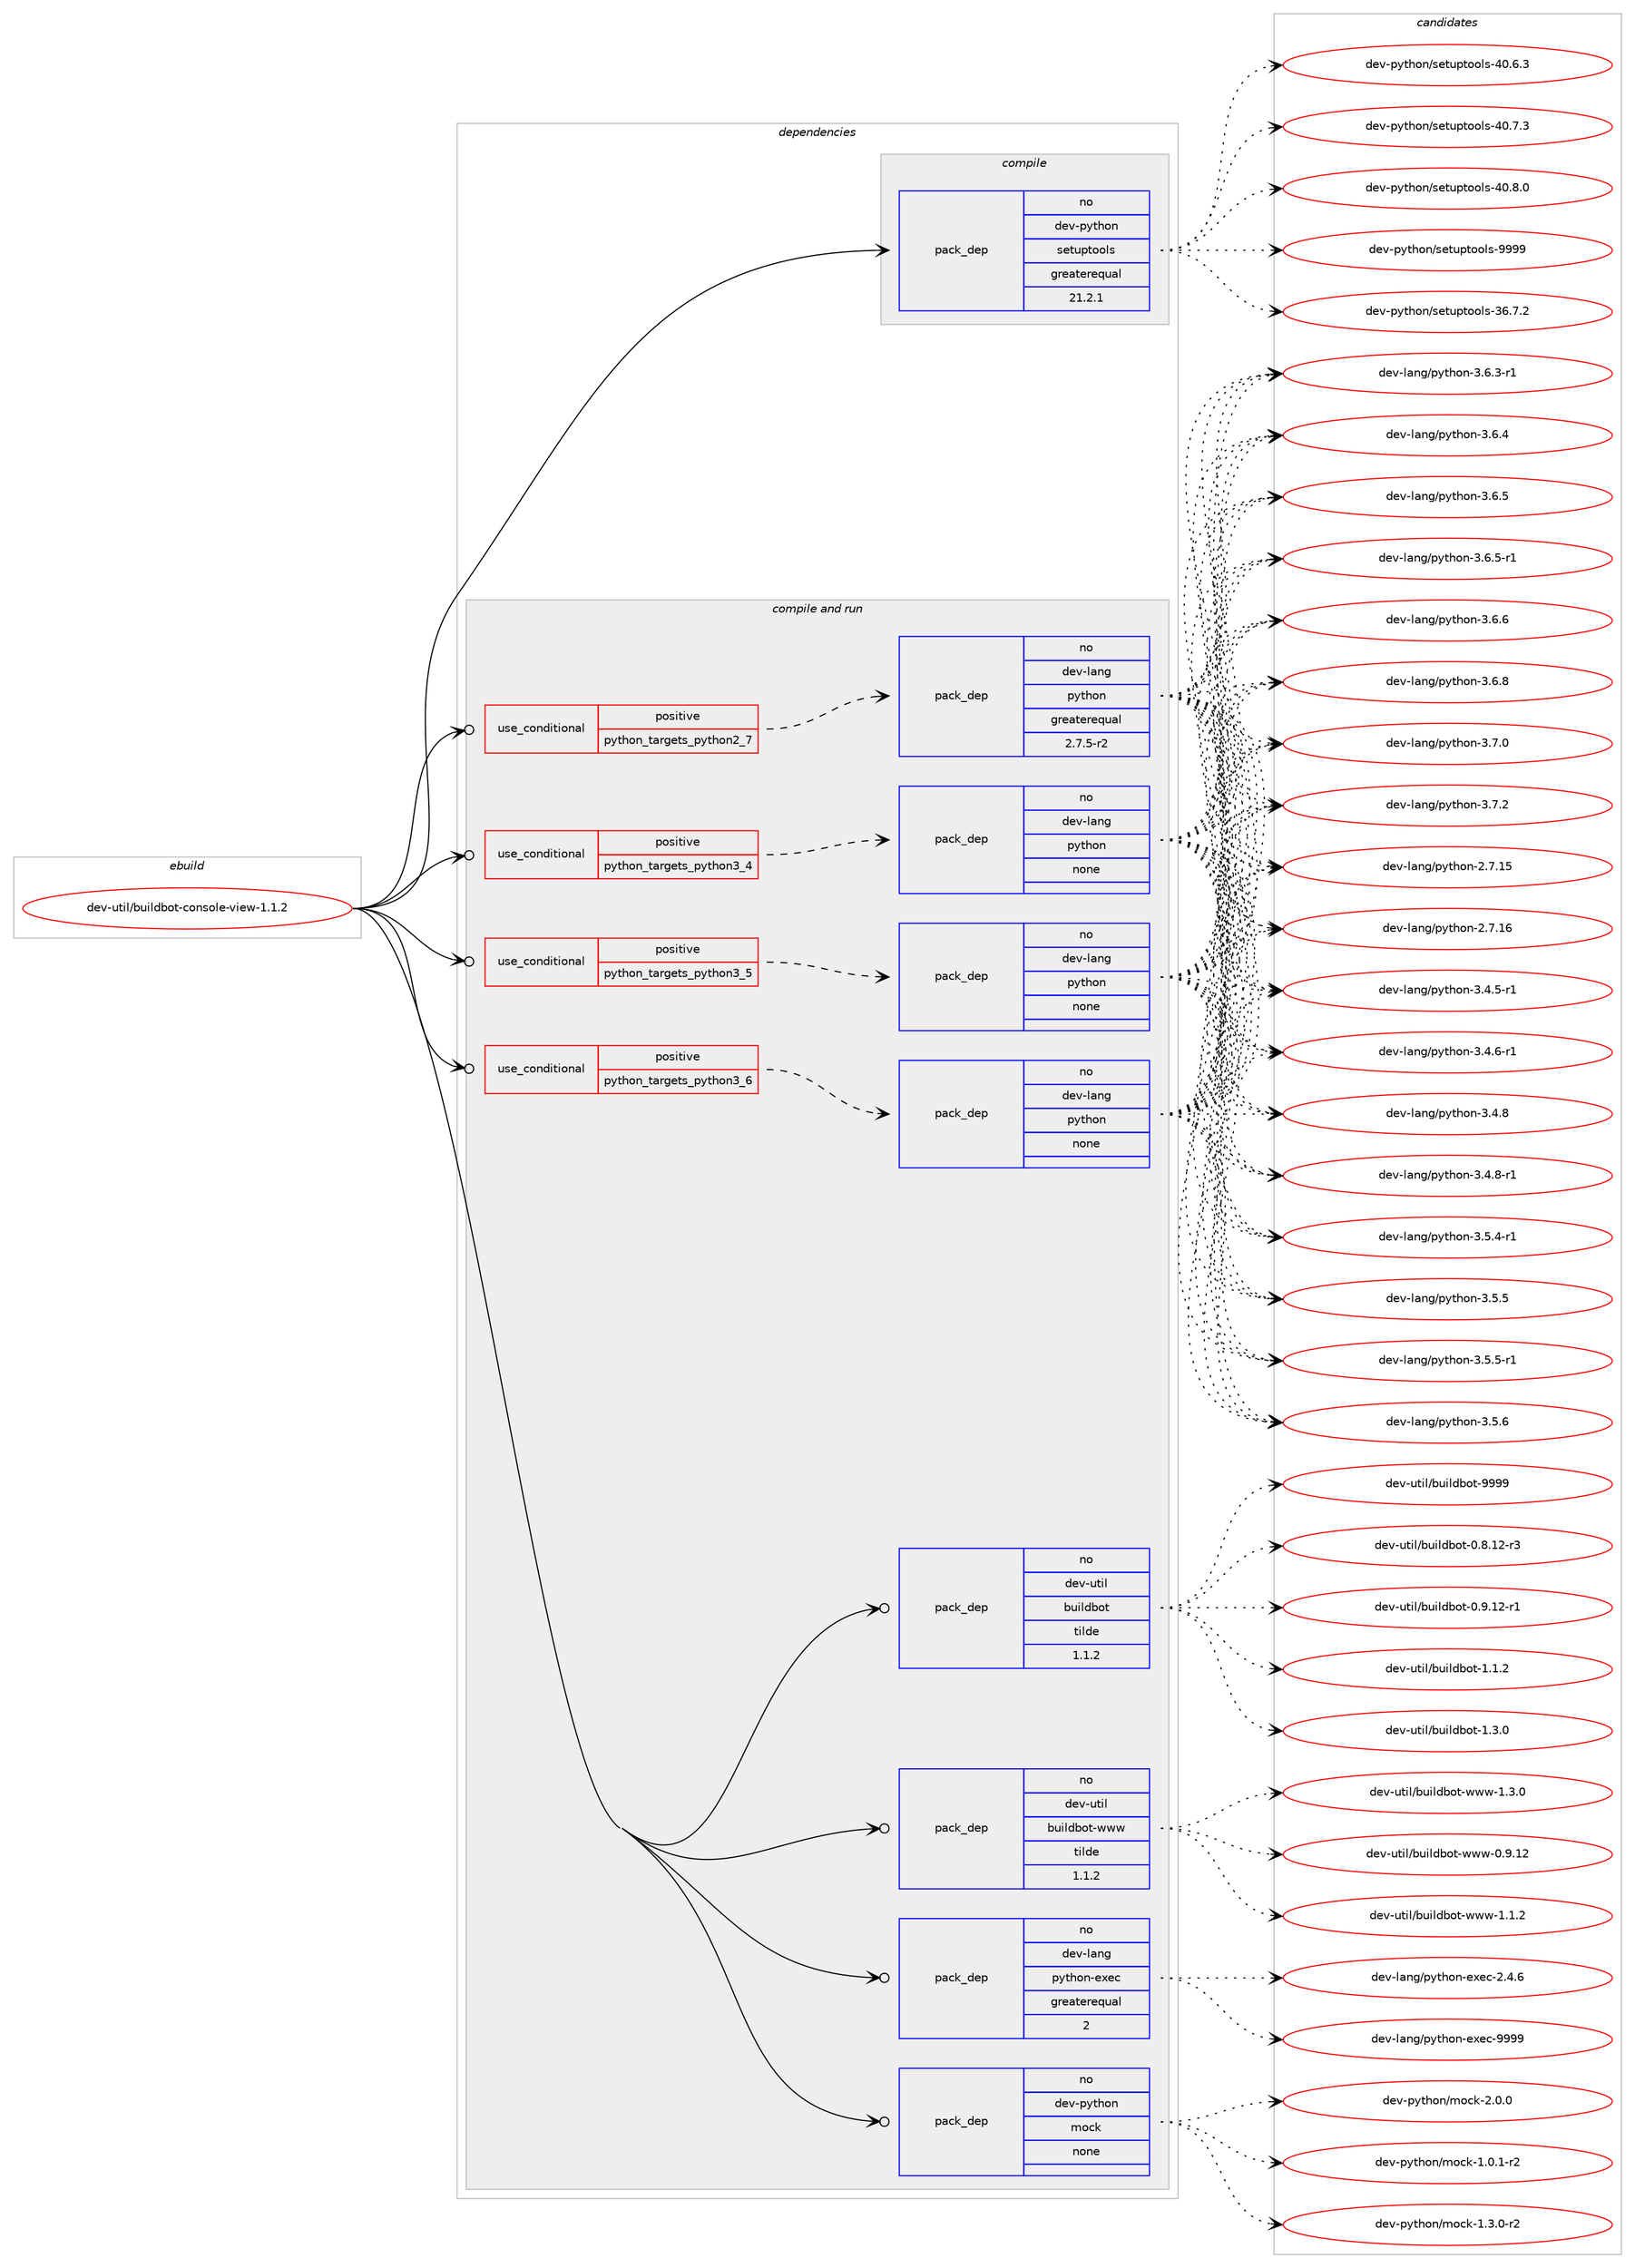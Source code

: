 digraph prolog {

# *************
# Graph options
# *************

newrank=true;
concentrate=true;
compound=true;
graph [rankdir=LR,fontname=Helvetica,fontsize=10,ranksep=1.5];#, ranksep=2.5, nodesep=0.2];
edge  [arrowhead=vee];
node  [fontname=Helvetica,fontsize=10];

# **********
# The ebuild
# **********

subgraph cluster_leftcol {
color=gray;
rank=same;
label=<<i>ebuild</i>>;
id [label="dev-util/buildbot-console-view-1.1.2", color=red, width=4, href="../dev-util/buildbot-console-view-1.1.2.svg"];
}

# ****************
# The dependencies
# ****************

subgraph cluster_midcol {
color=gray;
label=<<i>dependencies</i>>;
subgraph cluster_compile {
fillcolor="#eeeeee";
style=filled;
label=<<i>compile</i>>;
subgraph pack1094629 {
dependency1541492 [label=<<TABLE BORDER="0" CELLBORDER="1" CELLSPACING="0" CELLPADDING="4" WIDTH="220"><TR><TD ROWSPAN="6" CELLPADDING="30">pack_dep</TD></TR><TR><TD WIDTH="110">no</TD></TR><TR><TD>dev-python</TD></TR><TR><TD>setuptools</TD></TR><TR><TD>greaterequal</TD></TR><TR><TD>21.2.1</TD></TR></TABLE>>, shape=none, color=blue];
}
id:e -> dependency1541492:w [weight=20,style="solid",arrowhead="vee"];
}
subgraph cluster_compileandrun {
fillcolor="#eeeeee";
style=filled;
label=<<i>compile and run</i>>;
subgraph cond423264 {
dependency1541493 [label=<<TABLE BORDER="0" CELLBORDER="1" CELLSPACING="0" CELLPADDING="4"><TR><TD ROWSPAN="3" CELLPADDING="10">use_conditional</TD></TR><TR><TD>positive</TD></TR><TR><TD>python_targets_python2_7</TD></TR></TABLE>>, shape=none, color=red];
subgraph pack1094630 {
dependency1541494 [label=<<TABLE BORDER="0" CELLBORDER="1" CELLSPACING="0" CELLPADDING="4" WIDTH="220"><TR><TD ROWSPAN="6" CELLPADDING="30">pack_dep</TD></TR><TR><TD WIDTH="110">no</TD></TR><TR><TD>dev-lang</TD></TR><TR><TD>python</TD></TR><TR><TD>greaterequal</TD></TR><TR><TD>2.7.5-r2</TD></TR></TABLE>>, shape=none, color=blue];
}
dependency1541493:e -> dependency1541494:w [weight=20,style="dashed",arrowhead="vee"];
}
id:e -> dependency1541493:w [weight=20,style="solid",arrowhead="odotvee"];
subgraph cond423265 {
dependency1541495 [label=<<TABLE BORDER="0" CELLBORDER="1" CELLSPACING="0" CELLPADDING="4"><TR><TD ROWSPAN="3" CELLPADDING="10">use_conditional</TD></TR><TR><TD>positive</TD></TR><TR><TD>python_targets_python3_4</TD></TR></TABLE>>, shape=none, color=red];
subgraph pack1094631 {
dependency1541496 [label=<<TABLE BORDER="0" CELLBORDER="1" CELLSPACING="0" CELLPADDING="4" WIDTH="220"><TR><TD ROWSPAN="6" CELLPADDING="30">pack_dep</TD></TR><TR><TD WIDTH="110">no</TD></TR><TR><TD>dev-lang</TD></TR><TR><TD>python</TD></TR><TR><TD>none</TD></TR><TR><TD></TD></TR></TABLE>>, shape=none, color=blue];
}
dependency1541495:e -> dependency1541496:w [weight=20,style="dashed",arrowhead="vee"];
}
id:e -> dependency1541495:w [weight=20,style="solid",arrowhead="odotvee"];
subgraph cond423266 {
dependency1541497 [label=<<TABLE BORDER="0" CELLBORDER="1" CELLSPACING="0" CELLPADDING="4"><TR><TD ROWSPAN="3" CELLPADDING="10">use_conditional</TD></TR><TR><TD>positive</TD></TR><TR><TD>python_targets_python3_5</TD></TR></TABLE>>, shape=none, color=red];
subgraph pack1094632 {
dependency1541498 [label=<<TABLE BORDER="0" CELLBORDER="1" CELLSPACING="0" CELLPADDING="4" WIDTH="220"><TR><TD ROWSPAN="6" CELLPADDING="30">pack_dep</TD></TR><TR><TD WIDTH="110">no</TD></TR><TR><TD>dev-lang</TD></TR><TR><TD>python</TD></TR><TR><TD>none</TD></TR><TR><TD></TD></TR></TABLE>>, shape=none, color=blue];
}
dependency1541497:e -> dependency1541498:w [weight=20,style="dashed",arrowhead="vee"];
}
id:e -> dependency1541497:w [weight=20,style="solid",arrowhead="odotvee"];
subgraph cond423267 {
dependency1541499 [label=<<TABLE BORDER="0" CELLBORDER="1" CELLSPACING="0" CELLPADDING="4"><TR><TD ROWSPAN="3" CELLPADDING="10">use_conditional</TD></TR><TR><TD>positive</TD></TR><TR><TD>python_targets_python3_6</TD></TR></TABLE>>, shape=none, color=red];
subgraph pack1094633 {
dependency1541500 [label=<<TABLE BORDER="0" CELLBORDER="1" CELLSPACING="0" CELLPADDING="4" WIDTH="220"><TR><TD ROWSPAN="6" CELLPADDING="30">pack_dep</TD></TR><TR><TD WIDTH="110">no</TD></TR><TR><TD>dev-lang</TD></TR><TR><TD>python</TD></TR><TR><TD>none</TD></TR><TR><TD></TD></TR></TABLE>>, shape=none, color=blue];
}
dependency1541499:e -> dependency1541500:w [weight=20,style="dashed",arrowhead="vee"];
}
id:e -> dependency1541499:w [weight=20,style="solid",arrowhead="odotvee"];
subgraph pack1094634 {
dependency1541501 [label=<<TABLE BORDER="0" CELLBORDER="1" CELLSPACING="0" CELLPADDING="4" WIDTH="220"><TR><TD ROWSPAN="6" CELLPADDING="30">pack_dep</TD></TR><TR><TD WIDTH="110">no</TD></TR><TR><TD>dev-lang</TD></TR><TR><TD>python-exec</TD></TR><TR><TD>greaterequal</TD></TR><TR><TD>2</TD></TR></TABLE>>, shape=none, color=blue];
}
id:e -> dependency1541501:w [weight=20,style="solid",arrowhead="odotvee"];
subgraph pack1094635 {
dependency1541502 [label=<<TABLE BORDER="0" CELLBORDER="1" CELLSPACING="0" CELLPADDING="4" WIDTH="220"><TR><TD ROWSPAN="6" CELLPADDING="30">pack_dep</TD></TR><TR><TD WIDTH="110">no</TD></TR><TR><TD>dev-python</TD></TR><TR><TD>mock</TD></TR><TR><TD>none</TD></TR><TR><TD></TD></TR></TABLE>>, shape=none, color=blue];
}
id:e -> dependency1541502:w [weight=20,style="solid",arrowhead="odotvee"];
subgraph pack1094636 {
dependency1541503 [label=<<TABLE BORDER="0" CELLBORDER="1" CELLSPACING="0" CELLPADDING="4" WIDTH="220"><TR><TD ROWSPAN="6" CELLPADDING="30">pack_dep</TD></TR><TR><TD WIDTH="110">no</TD></TR><TR><TD>dev-util</TD></TR><TR><TD>buildbot</TD></TR><TR><TD>tilde</TD></TR><TR><TD>1.1.2</TD></TR></TABLE>>, shape=none, color=blue];
}
id:e -> dependency1541503:w [weight=20,style="solid",arrowhead="odotvee"];
subgraph pack1094637 {
dependency1541504 [label=<<TABLE BORDER="0" CELLBORDER="1" CELLSPACING="0" CELLPADDING="4" WIDTH="220"><TR><TD ROWSPAN="6" CELLPADDING="30">pack_dep</TD></TR><TR><TD WIDTH="110">no</TD></TR><TR><TD>dev-util</TD></TR><TR><TD>buildbot-www</TD></TR><TR><TD>tilde</TD></TR><TR><TD>1.1.2</TD></TR></TABLE>>, shape=none, color=blue];
}
id:e -> dependency1541504:w [weight=20,style="solid",arrowhead="odotvee"];
}
subgraph cluster_run {
fillcolor="#eeeeee";
style=filled;
label=<<i>run</i>>;
}
}

# **************
# The candidates
# **************

subgraph cluster_choices {
rank=same;
color=gray;
label=<<i>candidates</i>>;

subgraph choice1094629 {
color=black;
nodesep=1;
choice100101118451121211161041111104711510111611711211611111110811545515446554650 [label="dev-python/setuptools-36.7.2", color=red, width=4,href="../dev-python/setuptools-36.7.2.svg"];
choice100101118451121211161041111104711510111611711211611111110811545524846544651 [label="dev-python/setuptools-40.6.3", color=red, width=4,href="../dev-python/setuptools-40.6.3.svg"];
choice100101118451121211161041111104711510111611711211611111110811545524846554651 [label="dev-python/setuptools-40.7.3", color=red, width=4,href="../dev-python/setuptools-40.7.3.svg"];
choice100101118451121211161041111104711510111611711211611111110811545524846564648 [label="dev-python/setuptools-40.8.0", color=red, width=4,href="../dev-python/setuptools-40.8.0.svg"];
choice10010111845112121116104111110471151011161171121161111111081154557575757 [label="dev-python/setuptools-9999", color=red, width=4,href="../dev-python/setuptools-9999.svg"];
dependency1541492:e -> choice100101118451121211161041111104711510111611711211611111110811545515446554650:w [style=dotted,weight="100"];
dependency1541492:e -> choice100101118451121211161041111104711510111611711211611111110811545524846544651:w [style=dotted,weight="100"];
dependency1541492:e -> choice100101118451121211161041111104711510111611711211611111110811545524846554651:w [style=dotted,weight="100"];
dependency1541492:e -> choice100101118451121211161041111104711510111611711211611111110811545524846564648:w [style=dotted,weight="100"];
dependency1541492:e -> choice10010111845112121116104111110471151011161171121161111111081154557575757:w [style=dotted,weight="100"];
}
subgraph choice1094630 {
color=black;
nodesep=1;
choice10010111845108971101034711212111610411111045504655464953 [label="dev-lang/python-2.7.15", color=red, width=4,href="../dev-lang/python-2.7.15.svg"];
choice10010111845108971101034711212111610411111045504655464954 [label="dev-lang/python-2.7.16", color=red, width=4,href="../dev-lang/python-2.7.16.svg"];
choice1001011184510897110103471121211161041111104551465246534511449 [label="dev-lang/python-3.4.5-r1", color=red, width=4,href="../dev-lang/python-3.4.5-r1.svg"];
choice1001011184510897110103471121211161041111104551465246544511449 [label="dev-lang/python-3.4.6-r1", color=red, width=4,href="../dev-lang/python-3.4.6-r1.svg"];
choice100101118451089711010347112121116104111110455146524656 [label="dev-lang/python-3.4.8", color=red, width=4,href="../dev-lang/python-3.4.8.svg"];
choice1001011184510897110103471121211161041111104551465246564511449 [label="dev-lang/python-3.4.8-r1", color=red, width=4,href="../dev-lang/python-3.4.8-r1.svg"];
choice1001011184510897110103471121211161041111104551465346524511449 [label="dev-lang/python-3.5.4-r1", color=red, width=4,href="../dev-lang/python-3.5.4-r1.svg"];
choice100101118451089711010347112121116104111110455146534653 [label="dev-lang/python-3.5.5", color=red, width=4,href="../dev-lang/python-3.5.5.svg"];
choice1001011184510897110103471121211161041111104551465346534511449 [label="dev-lang/python-3.5.5-r1", color=red, width=4,href="../dev-lang/python-3.5.5-r1.svg"];
choice100101118451089711010347112121116104111110455146534654 [label="dev-lang/python-3.5.6", color=red, width=4,href="../dev-lang/python-3.5.6.svg"];
choice1001011184510897110103471121211161041111104551465446514511449 [label="dev-lang/python-3.6.3-r1", color=red, width=4,href="../dev-lang/python-3.6.3-r1.svg"];
choice100101118451089711010347112121116104111110455146544652 [label="dev-lang/python-3.6.4", color=red, width=4,href="../dev-lang/python-3.6.4.svg"];
choice100101118451089711010347112121116104111110455146544653 [label="dev-lang/python-3.6.5", color=red, width=4,href="../dev-lang/python-3.6.5.svg"];
choice1001011184510897110103471121211161041111104551465446534511449 [label="dev-lang/python-3.6.5-r1", color=red, width=4,href="../dev-lang/python-3.6.5-r1.svg"];
choice100101118451089711010347112121116104111110455146544654 [label="dev-lang/python-3.6.6", color=red, width=4,href="../dev-lang/python-3.6.6.svg"];
choice100101118451089711010347112121116104111110455146544656 [label="dev-lang/python-3.6.8", color=red, width=4,href="../dev-lang/python-3.6.8.svg"];
choice100101118451089711010347112121116104111110455146554648 [label="dev-lang/python-3.7.0", color=red, width=4,href="../dev-lang/python-3.7.0.svg"];
choice100101118451089711010347112121116104111110455146554650 [label="dev-lang/python-3.7.2", color=red, width=4,href="../dev-lang/python-3.7.2.svg"];
dependency1541494:e -> choice10010111845108971101034711212111610411111045504655464953:w [style=dotted,weight="100"];
dependency1541494:e -> choice10010111845108971101034711212111610411111045504655464954:w [style=dotted,weight="100"];
dependency1541494:e -> choice1001011184510897110103471121211161041111104551465246534511449:w [style=dotted,weight="100"];
dependency1541494:e -> choice1001011184510897110103471121211161041111104551465246544511449:w [style=dotted,weight="100"];
dependency1541494:e -> choice100101118451089711010347112121116104111110455146524656:w [style=dotted,weight="100"];
dependency1541494:e -> choice1001011184510897110103471121211161041111104551465246564511449:w [style=dotted,weight="100"];
dependency1541494:e -> choice1001011184510897110103471121211161041111104551465346524511449:w [style=dotted,weight="100"];
dependency1541494:e -> choice100101118451089711010347112121116104111110455146534653:w [style=dotted,weight="100"];
dependency1541494:e -> choice1001011184510897110103471121211161041111104551465346534511449:w [style=dotted,weight="100"];
dependency1541494:e -> choice100101118451089711010347112121116104111110455146534654:w [style=dotted,weight="100"];
dependency1541494:e -> choice1001011184510897110103471121211161041111104551465446514511449:w [style=dotted,weight="100"];
dependency1541494:e -> choice100101118451089711010347112121116104111110455146544652:w [style=dotted,weight="100"];
dependency1541494:e -> choice100101118451089711010347112121116104111110455146544653:w [style=dotted,weight="100"];
dependency1541494:e -> choice1001011184510897110103471121211161041111104551465446534511449:w [style=dotted,weight="100"];
dependency1541494:e -> choice100101118451089711010347112121116104111110455146544654:w [style=dotted,weight="100"];
dependency1541494:e -> choice100101118451089711010347112121116104111110455146544656:w [style=dotted,weight="100"];
dependency1541494:e -> choice100101118451089711010347112121116104111110455146554648:w [style=dotted,weight="100"];
dependency1541494:e -> choice100101118451089711010347112121116104111110455146554650:w [style=dotted,weight="100"];
}
subgraph choice1094631 {
color=black;
nodesep=1;
choice10010111845108971101034711212111610411111045504655464953 [label="dev-lang/python-2.7.15", color=red, width=4,href="../dev-lang/python-2.7.15.svg"];
choice10010111845108971101034711212111610411111045504655464954 [label="dev-lang/python-2.7.16", color=red, width=4,href="../dev-lang/python-2.7.16.svg"];
choice1001011184510897110103471121211161041111104551465246534511449 [label="dev-lang/python-3.4.5-r1", color=red, width=4,href="../dev-lang/python-3.4.5-r1.svg"];
choice1001011184510897110103471121211161041111104551465246544511449 [label="dev-lang/python-3.4.6-r1", color=red, width=4,href="../dev-lang/python-3.4.6-r1.svg"];
choice100101118451089711010347112121116104111110455146524656 [label="dev-lang/python-3.4.8", color=red, width=4,href="../dev-lang/python-3.4.8.svg"];
choice1001011184510897110103471121211161041111104551465246564511449 [label="dev-lang/python-3.4.8-r1", color=red, width=4,href="../dev-lang/python-3.4.8-r1.svg"];
choice1001011184510897110103471121211161041111104551465346524511449 [label="dev-lang/python-3.5.4-r1", color=red, width=4,href="../dev-lang/python-3.5.4-r1.svg"];
choice100101118451089711010347112121116104111110455146534653 [label="dev-lang/python-3.5.5", color=red, width=4,href="../dev-lang/python-3.5.5.svg"];
choice1001011184510897110103471121211161041111104551465346534511449 [label="dev-lang/python-3.5.5-r1", color=red, width=4,href="../dev-lang/python-3.5.5-r1.svg"];
choice100101118451089711010347112121116104111110455146534654 [label="dev-lang/python-3.5.6", color=red, width=4,href="../dev-lang/python-3.5.6.svg"];
choice1001011184510897110103471121211161041111104551465446514511449 [label="dev-lang/python-3.6.3-r1", color=red, width=4,href="../dev-lang/python-3.6.3-r1.svg"];
choice100101118451089711010347112121116104111110455146544652 [label="dev-lang/python-3.6.4", color=red, width=4,href="../dev-lang/python-3.6.4.svg"];
choice100101118451089711010347112121116104111110455146544653 [label="dev-lang/python-3.6.5", color=red, width=4,href="../dev-lang/python-3.6.5.svg"];
choice1001011184510897110103471121211161041111104551465446534511449 [label="dev-lang/python-3.6.5-r1", color=red, width=4,href="../dev-lang/python-3.6.5-r1.svg"];
choice100101118451089711010347112121116104111110455146544654 [label="dev-lang/python-3.6.6", color=red, width=4,href="../dev-lang/python-3.6.6.svg"];
choice100101118451089711010347112121116104111110455146544656 [label="dev-lang/python-3.6.8", color=red, width=4,href="../dev-lang/python-3.6.8.svg"];
choice100101118451089711010347112121116104111110455146554648 [label="dev-lang/python-3.7.0", color=red, width=4,href="../dev-lang/python-3.7.0.svg"];
choice100101118451089711010347112121116104111110455146554650 [label="dev-lang/python-3.7.2", color=red, width=4,href="../dev-lang/python-3.7.2.svg"];
dependency1541496:e -> choice10010111845108971101034711212111610411111045504655464953:w [style=dotted,weight="100"];
dependency1541496:e -> choice10010111845108971101034711212111610411111045504655464954:w [style=dotted,weight="100"];
dependency1541496:e -> choice1001011184510897110103471121211161041111104551465246534511449:w [style=dotted,weight="100"];
dependency1541496:e -> choice1001011184510897110103471121211161041111104551465246544511449:w [style=dotted,weight="100"];
dependency1541496:e -> choice100101118451089711010347112121116104111110455146524656:w [style=dotted,weight="100"];
dependency1541496:e -> choice1001011184510897110103471121211161041111104551465246564511449:w [style=dotted,weight="100"];
dependency1541496:e -> choice1001011184510897110103471121211161041111104551465346524511449:w [style=dotted,weight="100"];
dependency1541496:e -> choice100101118451089711010347112121116104111110455146534653:w [style=dotted,weight="100"];
dependency1541496:e -> choice1001011184510897110103471121211161041111104551465346534511449:w [style=dotted,weight="100"];
dependency1541496:e -> choice100101118451089711010347112121116104111110455146534654:w [style=dotted,weight="100"];
dependency1541496:e -> choice1001011184510897110103471121211161041111104551465446514511449:w [style=dotted,weight="100"];
dependency1541496:e -> choice100101118451089711010347112121116104111110455146544652:w [style=dotted,weight="100"];
dependency1541496:e -> choice100101118451089711010347112121116104111110455146544653:w [style=dotted,weight="100"];
dependency1541496:e -> choice1001011184510897110103471121211161041111104551465446534511449:w [style=dotted,weight="100"];
dependency1541496:e -> choice100101118451089711010347112121116104111110455146544654:w [style=dotted,weight="100"];
dependency1541496:e -> choice100101118451089711010347112121116104111110455146544656:w [style=dotted,weight="100"];
dependency1541496:e -> choice100101118451089711010347112121116104111110455146554648:w [style=dotted,weight="100"];
dependency1541496:e -> choice100101118451089711010347112121116104111110455146554650:w [style=dotted,weight="100"];
}
subgraph choice1094632 {
color=black;
nodesep=1;
choice10010111845108971101034711212111610411111045504655464953 [label="dev-lang/python-2.7.15", color=red, width=4,href="../dev-lang/python-2.7.15.svg"];
choice10010111845108971101034711212111610411111045504655464954 [label="dev-lang/python-2.7.16", color=red, width=4,href="../dev-lang/python-2.7.16.svg"];
choice1001011184510897110103471121211161041111104551465246534511449 [label="dev-lang/python-3.4.5-r1", color=red, width=4,href="../dev-lang/python-3.4.5-r1.svg"];
choice1001011184510897110103471121211161041111104551465246544511449 [label="dev-lang/python-3.4.6-r1", color=red, width=4,href="../dev-lang/python-3.4.6-r1.svg"];
choice100101118451089711010347112121116104111110455146524656 [label="dev-lang/python-3.4.8", color=red, width=4,href="../dev-lang/python-3.4.8.svg"];
choice1001011184510897110103471121211161041111104551465246564511449 [label="dev-lang/python-3.4.8-r1", color=red, width=4,href="../dev-lang/python-3.4.8-r1.svg"];
choice1001011184510897110103471121211161041111104551465346524511449 [label="dev-lang/python-3.5.4-r1", color=red, width=4,href="../dev-lang/python-3.5.4-r1.svg"];
choice100101118451089711010347112121116104111110455146534653 [label="dev-lang/python-3.5.5", color=red, width=4,href="../dev-lang/python-3.5.5.svg"];
choice1001011184510897110103471121211161041111104551465346534511449 [label="dev-lang/python-3.5.5-r1", color=red, width=4,href="../dev-lang/python-3.5.5-r1.svg"];
choice100101118451089711010347112121116104111110455146534654 [label="dev-lang/python-3.5.6", color=red, width=4,href="../dev-lang/python-3.5.6.svg"];
choice1001011184510897110103471121211161041111104551465446514511449 [label="dev-lang/python-3.6.3-r1", color=red, width=4,href="../dev-lang/python-3.6.3-r1.svg"];
choice100101118451089711010347112121116104111110455146544652 [label="dev-lang/python-3.6.4", color=red, width=4,href="../dev-lang/python-3.6.4.svg"];
choice100101118451089711010347112121116104111110455146544653 [label="dev-lang/python-3.6.5", color=red, width=4,href="../dev-lang/python-3.6.5.svg"];
choice1001011184510897110103471121211161041111104551465446534511449 [label="dev-lang/python-3.6.5-r1", color=red, width=4,href="../dev-lang/python-3.6.5-r1.svg"];
choice100101118451089711010347112121116104111110455146544654 [label="dev-lang/python-3.6.6", color=red, width=4,href="../dev-lang/python-3.6.6.svg"];
choice100101118451089711010347112121116104111110455146544656 [label="dev-lang/python-3.6.8", color=red, width=4,href="../dev-lang/python-3.6.8.svg"];
choice100101118451089711010347112121116104111110455146554648 [label="dev-lang/python-3.7.0", color=red, width=4,href="../dev-lang/python-3.7.0.svg"];
choice100101118451089711010347112121116104111110455146554650 [label="dev-lang/python-3.7.2", color=red, width=4,href="../dev-lang/python-3.7.2.svg"];
dependency1541498:e -> choice10010111845108971101034711212111610411111045504655464953:w [style=dotted,weight="100"];
dependency1541498:e -> choice10010111845108971101034711212111610411111045504655464954:w [style=dotted,weight="100"];
dependency1541498:e -> choice1001011184510897110103471121211161041111104551465246534511449:w [style=dotted,weight="100"];
dependency1541498:e -> choice1001011184510897110103471121211161041111104551465246544511449:w [style=dotted,weight="100"];
dependency1541498:e -> choice100101118451089711010347112121116104111110455146524656:w [style=dotted,weight="100"];
dependency1541498:e -> choice1001011184510897110103471121211161041111104551465246564511449:w [style=dotted,weight="100"];
dependency1541498:e -> choice1001011184510897110103471121211161041111104551465346524511449:w [style=dotted,weight="100"];
dependency1541498:e -> choice100101118451089711010347112121116104111110455146534653:w [style=dotted,weight="100"];
dependency1541498:e -> choice1001011184510897110103471121211161041111104551465346534511449:w [style=dotted,weight="100"];
dependency1541498:e -> choice100101118451089711010347112121116104111110455146534654:w [style=dotted,weight="100"];
dependency1541498:e -> choice1001011184510897110103471121211161041111104551465446514511449:w [style=dotted,weight="100"];
dependency1541498:e -> choice100101118451089711010347112121116104111110455146544652:w [style=dotted,weight="100"];
dependency1541498:e -> choice100101118451089711010347112121116104111110455146544653:w [style=dotted,weight="100"];
dependency1541498:e -> choice1001011184510897110103471121211161041111104551465446534511449:w [style=dotted,weight="100"];
dependency1541498:e -> choice100101118451089711010347112121116104111110455146544654:w [style=dotted,weight="100"];
dependency1541498:e -> choice100101118451089711010347112121116104111110455146544656:w [style=dotted,weight="100"];
dependency1541498:e -> choice100101118451089711010347112121116104111110455146554648:w [style=dotted,weight="100"];
dependency1541498:e -> choice100101118451089711010347112121116104111110455146554650:w [style=dotted,weight="100"];
}
subgraph choice1094633 {
color=black;
nodesep=1;
choice10010111845108971101034711212111610411111045504655464953 [label="dev-lang/python-2.7.15", color=red, width=4,href="../dev-lang/python-2.7.15.svg"];
choice10010111845108971101034711212111610411111045504655464954 [label="dev-lang/python-2.7.16", color=red, width=4,href="../dev-lang/python-2.7.16.svg"];
choice1001011184510897110103471121211161041111104551465246534511449 [label="dev-lang/python-3.4.5-r1", color=red, width=4,href="../dev-lang/python-3.4.5-r1.svg"];
choice1001011184510897110103471121211161041111104551465246544511449 [label="dev-lang/python-3.4.6-r1", color=red, width=4,href="../dev-lang/python-3.4.6-r1.svg"];
choice100101118451089711010347112121116104111110455146524656 [label="dev-lang/python-3.4.8", color=red, width=4,href="../dev-lang/python-3.4.8.svg"];
choice1001011184510897110103471121211161041111104551465246564511449 [label="dev-lang/python-3.4.8-r1", color=red, width=4,href="../dev-lang/python-3.4.8-r1.svg"];
choice1001011184510897110103471121211161041111104551465346524511449 [label="dev-lang/python-3.5.4-r1", color=red, width=4,href="../dev-lang/python-3.5.4-r1.svg"];
choice100101118451089711010347112121116104111110455146534653 [label="dev-lang/python-3.5.5", color=red, width=4,href="../dev-lang/python-3.5.5.svg"];
choice1001011184510897110103471121211161041111104551465346534511449 [label="dev-lang/python-3.5.5-r1", color=red, width=4,href="../dev-lang/python-3.5.5-r1.svg"];
choice100101118451089711010347112121116104111110455146534654 [label="dev-lang/python-3.5.6", color=red, width=4,href="../dev-lang/python-3.5.6.svg"];
choice1001011184510897110103471121211161041111104551465446514511449 [label="dev-lang/python-3.6.3-r1", color=red, width=4,href="../dev-lang/python-3.6.3-r1.svg"];
choice100101118451089711010347112121116104111110455146544652 [label="dev-lang/python-3.6.4", color=red, width=4,href="../dev-lang/python-3.6.4.svg"];
choice100101118451089711010347112121116104111110455146544653 [label="dev-lang/python-3.6.5", color=red, width=4,href="../dev-lang/python-3.6.5.svg"];
choice1001011184510897110103471121211161041111104551465446534511449 [label="dev-lang/python-3.6.5-r1", color=red, width=4,href="../dev-lang/python-3.6.5-r1.svg"];
choice100101118451089711010347112121116104111110455146544654 [label="dev-lang/python-3.6.6", color=red, width=4,href="../dev-lang/python-3.6.6.svg"];
choice100101118451089711010347112121116104111110455146544656 [label="dev-lang/python-3.6.8", color=red, width=4,href="../dev-lang/python-3.6.8.svg"];
choice100101118451089711010347112121116104111110455146554648 [label="dev-lang/python-3.7.0", color=red, width=4,href="../dev-lang/python-3.7.0.svg"];
choice100101118451089711010347112121116104111110455146554650 [label="dev-lang/python-3.7.2", color=red, width=4,href="../dev-lang/python-3.7.2.svg"];
dependency1541500:e -> choice10010111845108971101034711212111610411111045504655464953:w [style=dotted,weight="100"];
dependency1541500:e -> choice10010111845108971101034711212111610411111045504655464954:w [style=dotted,weight="100"];
dependency1541500:e -> choice1001011184510897110103471121211161041111104551465246534511449:w [style=dotted,weight="100"];
dependency1541500:e -> choice1001011184510897110103471121211161041111104551465246544511449:w [style=dotted,weight="100"];
dependency1541500:e -> choice100101118451089711010347112121116104111110455146524656:w [style=dotted,weight="100"];
dependency1541500:e -> choice1001011184510897110103471121211161041111104551465246564511449:w [style=dotted,weight="100"];
dependency1541500:e -> choice1001011184510897110103471121211161041111104551465346524511449:w [style=dotted,weight="100"];
dependency1541500:e -> choice100101118451089711010347112121116104111110455146534653:w [style=dotted,weight="100"];
dependency1541500:e -> choice1001011184510897110103471121211161041111104551465346534511449:w [style=dotted,weight="100"];
dependency1541500:e -> choice100101118451089711010347112121116104111110455146534654:w [style=dotted,weight="100"];
dependency1541500:e -> choice1001011184510897110103471121211161041111104551465446514511449:w [style=dotted,weight="100"];
dependency1541500:e -> choice100101118451089711010347112121116104111110455146544652:w [style=dotted,weight="100"];
dependency1541500:e -> choice100101118451089711010347112121116104111110455146544653:w [style=dotted,weight="100"];
dependency1541500:e -> choice1001011184510897110103471121211161041111104551465446534511449:w [style=dotted,weight="100"];
dependency1541500:e -> choice100101118451089711010347112121116104111110455146544654:w [style=dotted,weight="100"];
dependency1541500:e -> choice100101118451089711010347112121116104111110455146544656:w [style=dotted,weight="100"];
dependency1541500:e -> choice100101118451089711010347112121116104111110455146554648:w [style=dotted,weight="100"];
dependency1541500:e -> choice100101118451089711010347112121116104111110455146554650:w [style=dotted,weight="100"];
}
subgraph choice1094634 {
color=black;
nodesep=1;
choice1001011184510897110103471121211161041111104510112010199455046524654 [label="dev-lang/python-exec-2.4.6", color=red, width=4,href="../dev-lang/python-exec-2.4.6.svg"];
choice10010111845108971101034711212111610411111045101120101994557575757 [label="dev-lang/python-exec-9999", color=red, width=4,href="../dev-lang/python-exec-9999.svg"];
dependency1541501:e -> choice1001011184510897110103471121211161041111104510112010199455046524654:w [style=dotted,weight="100"];
dependency1541501:e -> choice10010111845108971101034711212111610411111045101120101994557575757:w [style=dotted,weight="100"];
}
subgraph choice1094635 {
color=black;
nodesep=1;
choice1001011184511212111610411111047109111991074549464846494511450 [label="dev-python/mock-1.0.1-r2", color=red, width=4,href="../dev-python/mock-1.0.1-r2.svg"];
choice1001011184511212111610411111047109111991074549465146484511450 [label="dev-python/mock-1.3.0-r2", color=red, width=4,href="../dev-python/mock-1.3.0-r2.svg"];
choice100101118451121211161041111104710911199107455046484648 [label="dev-python/mock-2.0.0", color=red, width=4,href="../dev-python/mock-2.0.0.svg"];
dependency1541502:e -> choice1001011184511212111610411111047109111991074549464846494511450:w [style=dotted,weight="100"];
dependency1541502:e -> choice1001011184511212111610411111047109111991074549465146484511450:w [style=dotted,weight="100"];
dependency1541502:e -> choice100101118451121211161041111104710911199107455046484648:w [style=dotted,weight="100"];
}
subgraph choice1094636 {
color=black;
nodesep=1;
choice10010111845117116105108479811710510810098111116454846564649504511451 [label="dev-util/buildbot-0.8.12-r3", color=red, width=4,href="../dev-util/buildbot-0.8.12-r3.svg"];
choice10010111845117116105108479811710510810098111116454846574649504511449 [label="dev-util/buildbot-0.9.12-r1", color=red, width=4,href="../dev-util/buildbot-0.9.12-r1.svg"];
choice10010111845117116105108479811710510810098111116454946494650 [label="dev-util/buildbot-1.1.2", color=red, width=4,href="../dev-util/buildbot-1.1.2.svg"];
choice10010111845117116105108479811710510810098111116454946514648 [label="dev-util/buildbot-1.3.0", color=red, width=4,href="../dev-util/buildbot-1.3.0.svg"];
choice100101118451171161051084798117105108100981111164557575757 [label="dev-util/buildbot-9999", color=red, width=4,href="../dev-util/buildbot-9999.svg"];
dependency1541503:e -> choice10010111845117116105108479811710510810098111116454846564649504511451:w [style=dotted,weight="100"];
dependency1541503:e -> choice10010111845117116105108479811710510810098111116454846574649504511449:w [style=dotted,weight="100"];
dependency1541503:e -> choice10010111845117116105108479811710510810098111116454946494650:w [style=dotted,weight="100"];
dependency1541503:e -> choice10010111845117116105108479811710510810098111116454946514648:w [style=dotted,weight="100"];
dependency1541503:e -> choice100101118451171161051084798117105108100981111164557575757:w [style=dotted,weight="100"];
}
subgraph choice1094637 {
color=black;
nodesep=1;
choice100101118451171161051084798117105108100981111164511911911945484657464950 [label="dev-util/buildbot-www-0.9.12", color=red, width=4,href="../dev-util/buildbot-www-0.9.12.svg"];
choice1001011184511711610510847981171051081009811111645119119119454946494650 [label="dev-util/buildbot-www-1.1.2", color=red, width=4,href="../dev-util/buildbot-www-1.1.2.svg"];
choice1001011184511711610510847981171051081009811111645119119119454946514648 [label="dev-util/buildbot-www-1.3.0", color=red, width=4,href="../dev-util/buildbot-www-1.3.0.svg"];
dependency1541504:e -> choice100101118451171161051084798117105108100981111164511911911945484657464950:w [style=dotted,weight="100"];
dependency1541504:e -> choice1001011184511711610510847981171051081009811111645119119119454946494650:w [style=dotted,weight="100"];
dependency1541504:e -> choice1001011184511711610510847981171051081009811111645119119119454946514648:w [style=dotted,weight="100"];
}
}

}
